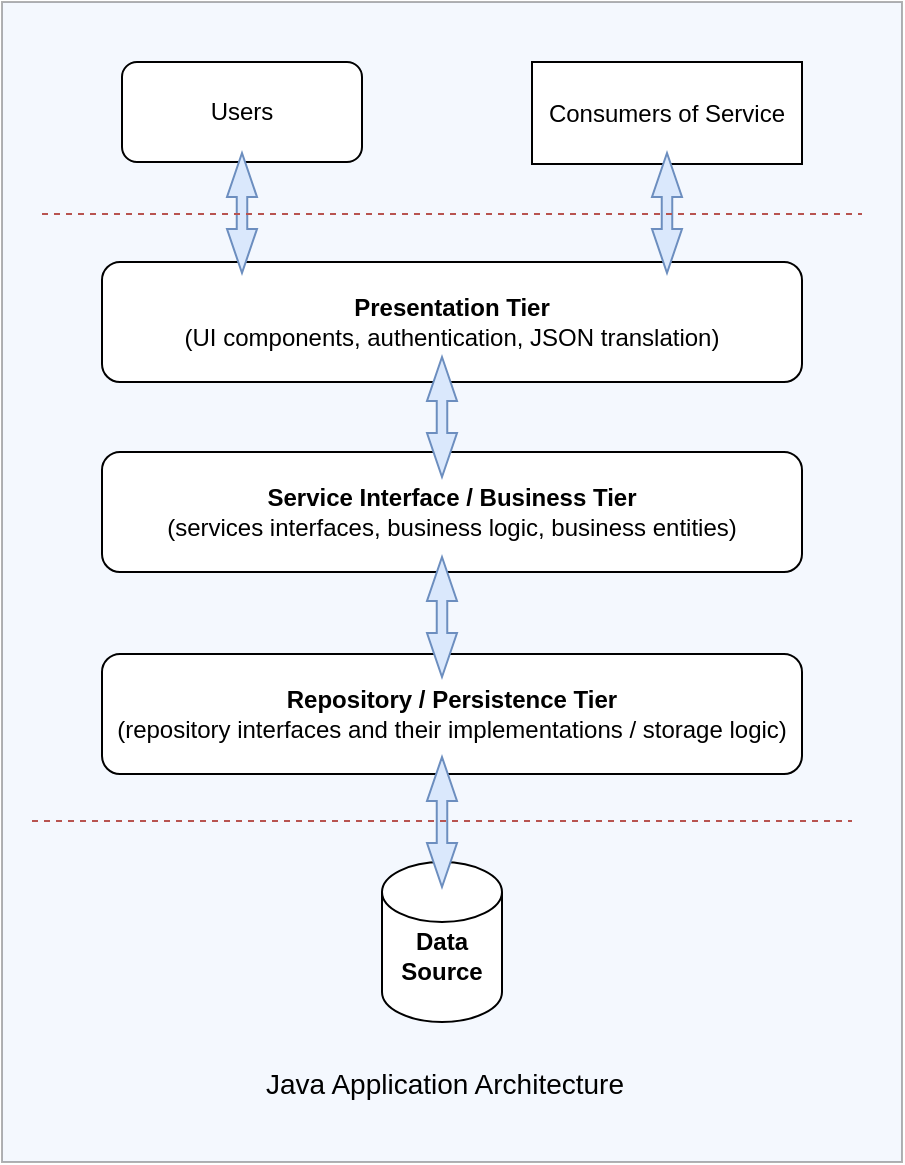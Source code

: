 <mxfile version="13.6.2" type="device"><diagram id="woXkR24CZ8XERt84q08X" name="Page-1"><mxGraphModel dx="946" dy="680" grid="1" gridSize="10" guides="1" tooltips="1" connect="1" arrows="1" fold="1" page="1" pageScale="1" pageWidth="850" pageHeight="1100" math="0" shadow="0"><root><mxCell id="0"/><mxCell id="1" parent="0"/><mxCell id="f0B5yt_qrPrTZuXkQ_Y1-23" value="" style="verticalLabelPosition=bottom;verticalAlign=top;html=1;shape=mxgraph.basic.rect;fillColor2=none;strokeWidth=1;size=20;indent=5;fontSize=14;fillColor=#DAE8FC;opacity=30;" vertex="1" parent="1"><mxGeometry x="160" y="20" width="450" height="580" as="geometry"/></mxCell><mxCell id="f0B5yt_qrPrTZuXkQ_Y1-2" value="&lt;b&gt;&lt;br&gt;Data&lt;br&gt;Source&lt;/b&gt;" style="shape=cylinder2;whiteSpace=wrap;html=1;boundedLbl=1;backgroundOutline=1;size=15;" vertex="1" parent="1"><mxGeometry x="350" y="450" width="60" height="80" as="geometry"/></mxCell><mxCell id="f0B5yt_qrPrTZuXkQ_Y1-3" value="&lt;b&gt;Repository / Persistence&amp;nbsp;&lt;/b&gt;&lt;b&gt;Tier&lt;/b&gt;&lt;br&gt;(repository interfaces and their implementations / storage logic)" style="rounded=1;whiteSpace=wrap;html=1;align=center;" vertex="1" parent="1"><mxGeometry x="210" y="346" width="350" height="60" as="geometry"/></mxCell><mxCell id="f0B5yt_qrPrTZuXkQ_Y1-4" value="&lt;b&gt;Service Interface / Business Tier&lt;/b&gt;&lt;br&gt;(services interfaces, business logic, business entities)" style="rounded=1;whiteSpace=wrap;html=1;" vertex="1" parent="1"><mxGeometry x="210" y="245" width="350" height="60" as="geometry"/></mxCell><mxCell id="f0B5yt_qrPrTZuXkQ_Y1-5" value="&lt;b&gt;Presentation Tier&lt;/b&gt;&lt;br&gt;(UI components, authentication, JSON translation)" style="rounded=1;whiteSpace=wrap;html=1;" vertex="1" parent="1"><mxGeometry x="210" y="150" width="350" height="60" as="geometry"/></mxCell><mxCell id="f0B5yt_qrPrTZuXkQ_Y1-6" value="Consumers of Service" style="rounded=0;whiteSpace=wrap;html=1;" vertex="1" parent="1"><mxGeometry x="425" y="50" width="135" height="51" as="geometry"/></mxCell><mxCell id="f0B5yt_qrPrTZuXkQ_Y1-7" value="Users" style="rounded=1;whiteSpace=wrap;html=1;" vertex="1" parent="1"><mxGeometry x="220" y="50" width="120" height="50" as="geometry"/></mxCell><mxCell id="f0B5yt_qrPrTZuXkQ_Y1-9" value="" style="html=1;shadow=0;dashed=0;align=center;verticalAlign=middle;shape=mxgraph.arrows2.twoWayArrow;dy=0.65;dx=22;rotation=90;fillColor=#dae8fc;strokeColor=#6c8ebf;" vertex="1" parent="1"><mxGeometry x="347.5" y="422.5" width="65" height="15" as="geometry"/></mxCell><mxCell id="f0B5yt_qrPrTZuXkQ_Y1-10" value="" style="html=1;shadow=0;dashed=0;align=center;verticalAlign=middle;shape=mxgraph.arrows2.twoWayArrow;dy=0.65;dx=22;rotation=90;fillColor=#dae8fc;strokeColor=#6c8ebf;" vertex="1" parent="1"><mxGeometry x="350" y="320" width="60" height="15" as="geometry"/></mxCell><mxCell id="f0B5yt_qrPrTZuXkQ_Y1-13" value="" style="html=1;shadow=0;dashed=0;align=center;verticalAlign=middle;shape=mxgraph.arrows2.twoWayArrow;dy=0.65;dx=22;rotation=90;fillColor=#dae8fc;strokeColor=#6c8ebf;" vertex="1" parent="1"><mxGeometry x="350" y="220" width="60" height="15" as="geometry"/></mxCell><mxCell id="f0B5yt_qrPrTZuXkQ_Y1-16" value="" style="html=1;shadow=0;dashed=0;align=center;verticalAlign=middle;shape=mxgraph.arrows2.twoWayArrow;dy=0.65;dx=22;rotation=90;fillColor=#dae8fc;strokeColor=#6c8ebf;" vertex="1" parent="1"><mxGeometry x="462.5" y="118" width="60" height="15" as="geometry"/></mxCell><mxCell id="f0B5yt_qrPrTZuXkQ_Y1-17" value="" style="html=1;shadow=0;dashed=0;align=center;verticalAlign=middle;shape=mxgraph.arrows2.twoWayArrow;dy=0.65;dx=22;rotation=90;fillColor=#dae8fc;strokeColor=#6c8ebf;" vertex="1" parent="1"><mxGeometry x="250" y="118" width="60" height="15" as="geometry"/></mxCell><mxCell id="f0B5yt_qrPrTZuXkQ_Y1-20" value="" style="endArrow=none;dashed=1;html=1;fillColor=#f8cecc;strokeColor=#b85450;" edge="1" parent="1"><mxGeometry width="50" height="50" relative="1" as="geometry"><mxPoint x="180" y="126" as="sourcePoint"/><mxPoint x="590" y="126" as="targetPoint"/></mxGeometry></mxCell><mxCell id="f0B5yt_qrPrTZuXkQ_Y1-21" value="" style="endArrow=none;dashed=1;html=1;fillColor=#f8cecc;strokeColor=#b85450;" edge="1" parent="1"><mxGeometry width="50" height="50" relative="1" as="geometry"><mxPoint x="175" y="429.5" as="sourcePoint"/><mxPoint x="585" y="429.5" as="targetPoint"/></mxGeometry></mxCell><mxCell id="f0B5yt_qrPrTZuXkQ_Y1-22" value="Java Application Architecture" style="text;html=1;align=center;verticalAlign=middle;resizable=0;points=[];autosize=1;fontSize=14;" vertex="1" parent="1"><mxGeometry x="285.5" y="551" width="190" height="20" as="geometry"/></mxCell></root></mxGraphModel></diagram></mxfile>